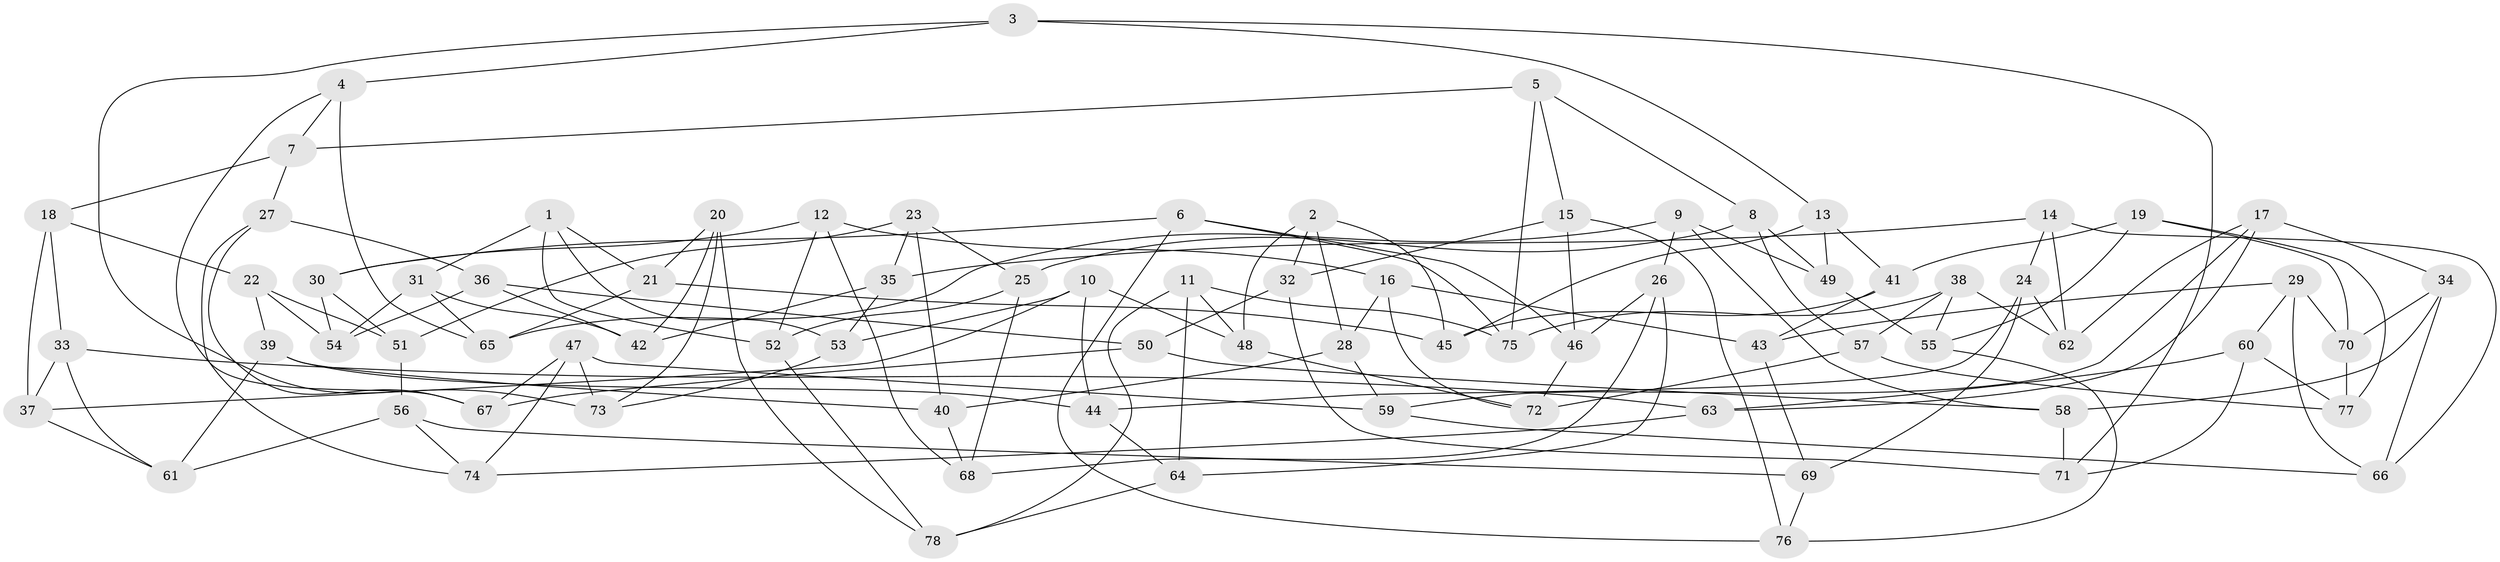 // coarse degree distribution, {5: 0.2391304347826087, 4: 0.2826086956521739, 6: 0.45652173913043476, 3: 0.021739130434782608}
// Generated by graph-tools (version 1.1) at 2025/42/03/06/25 10:42:19]
// undirected, 78 vertices, 156 edges
graph export_dot {
graph [start="1"]
  node [color=gray90,style=filled];
  1;
  2;
  3;
  4;
  5;
  6;
  7;
  8;
  9;
  10;
  11;
  12;
  13;
  14;
  15;
  16;
  17;
  18;
  19;
  20;
  21;
  22;
  23;
  24;
  25;
  26;
  27;
  28;
  29;
  30;
  31;
  32;
  33;
  34;
  35;
  36;
  37;
  38;
  39;
  40;
  41;
  42;
  43;
  44;
  45;
  46;
  47;
  48;
  49;
  50;
  51;
  52;
  53;
  54;
  55;
  56;
  57;
  58;
  59;
  60;
  61;
  62;
  63;
  64;
  65;
  66;
  67;
  68;
  69;
  70;
  71;
  72;
  73;
  74;
  75;
  76;
  77;
  78;
  1 -- 21;
  1 -- 53;
  1 -- 31;
  1 -- 52;
  2 -- 28;
  2 -- 48;
  2 -- 45;
  2 -- 32;
  3 -- 71;
  3 -- 4;
  3 -- 13;
  3 -- 73;
  4 -- 7;
  4 -- 67;
  4 -- 65;
  5 -- 7;
  5 -- 15;
  5 -- 75;
  5 -- 8;
  6 -- 75;
  6 -- 76;
  6 -- 30;
  6 -- 46;
  7 -- 27;
  7 -- 18;
  8 -- 57;
  8 -- 49;
  8 -- 25;
  9 -- 58;
  9 -- 49;
  9 -- 65;
  9 -- 26;
  10 -- 48;
  10 -- 37;
  10 -- 44;
  10 -- 53;
  11 -- 78;
  11 -- 75;
  11 -- 64;
  11 -- 48;
  12 -- 30;
  12 -- 52;
  12 -- 68;
  12 -- 16;
  13 -- 41;
  13 -- 49;
  13 -- 45;
  14 -- 24;
  14 -- 66;
  14 -- 62;
  14 -- 35;
  15 -- 76;
  15 -- 46;
  15 -- 32;
  16 -- 72;
  16 -- 28;
  16 -- 43;
  17 -- 63;
  17 -- 62;
  17 -- 34;
  17 -- 59;
  18 -- 22;
  18 -- 33;
  18 -- 37;
  19 -- 70;
  19 -- 55;
  19 -- 41;
  19 -- 77;
  20 -- 42;
  20 -- 73;
  20 -- 78;
  20 -- 21;
  21 -- 65;
  21 -- 45;
  22 -- 51;
  22 -- 54;
  22 -- 39;
  23 -- 25;
  23 -- 51;
  23 -- 35;
  23 -- 40;
  24 -- 69;
  24 -- 44;
  24 -- 62;
  25 -- 52;
  25 -- 68;
  26 -- 68;
  26 -- 46;
  26 -- 64;
  27 -- 67;
  27 -- 36;
  27 -- 74;
  28 -- 40;
  28 -- 59;
  29 -- 60;
  29 -- 66;
  29 -- 43;
  29 -- 70;
  30 -- 51;
  30 -- 54;
  31 -- 65;
  31 -- 54;
  31 -- 42;
  32 -- 71;
  32 -- 50;
  33 -- 37;
  33 -- 61;
  33 -- 63;
  34 -- 66;
  34 -- 58;
  34 -- 70;
  35 -- 53;
  35 -- 42;
  36 -- 54;
  36 -- 50;
  36 -- 42;
  37 -- 61;
  38 -- 62;
  38 -- 57;
  38 -- 55;
  38 -- 75;
  39 -- 44;
  39 -- 61;
  39 -- 40;
  40 -- 68;
  41 -- 43;
  41 -- 45;
  43 -- 69;
  44 -- 64;
  46 -- 72;
  47 -- 67;
  47 -- 73;
  47 -- 59;
  47 -- 74;
  48 -- 72;
  49 -- 55;
  50 -- 58;
  50 -- 67;
  51 -- 56;
  52 -- 78;
  53 -- 73;
  55 -- 76;
  56 -- 61;
  56 -- 69;
  56 -- 74;
  57 -- 72;
  57 -- 77;
  58 -- 71;
  59 -- 66;
  60 -- 63;
  60 -- 77;
  60 -- 71;
  63 -- 74;
  64 -- 78;
  69 -- 76;
  70 -- 77;
}
